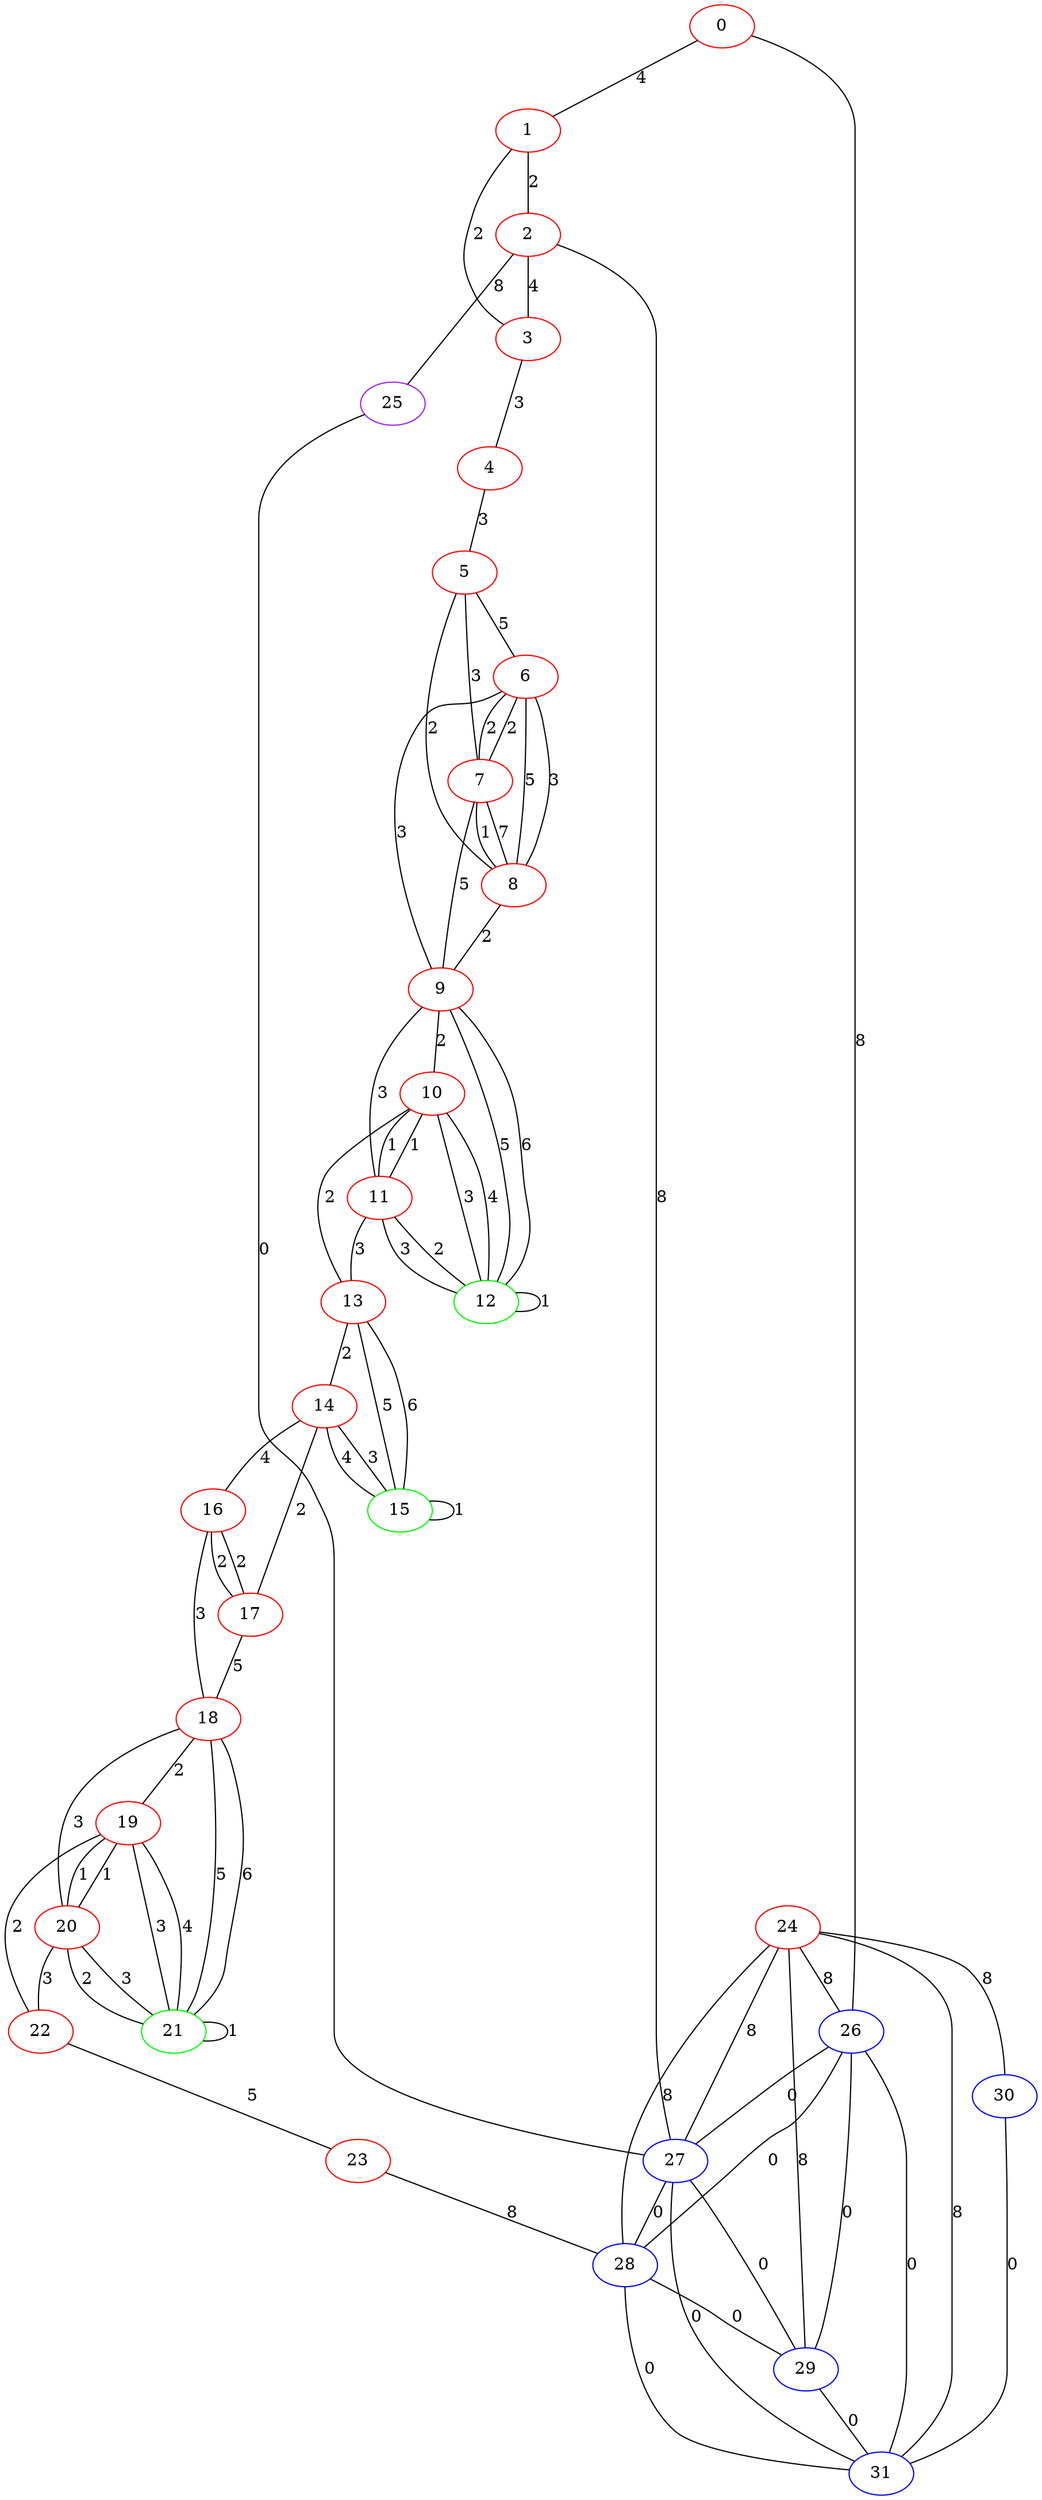 graph "" {
0 [color=red, weight=1];
1 [color=red, weight=1];
2 [color=red, weight=1];
3 [color=red, weight=1];
4 [color=red, weight=1];
5 [color=red, weight=1];
6 [color=red, weight=1];
7 [color=red, weight=1];
8 [color=red, weight=1];
9 [color=red, weight=1];
10 [color=red, weight=1];
11 [color=red, weight=1];
12 [color=green, weight=2];
13 [color=red, weight=1];
14 [color=red, weight=1];
15 [color=green, weight=2];
16 [color=red, weight=1];
17 [color=red, weight=1];
18 [color=red, weight=1];
19 [color=red, weight=1];
20 [color=red, weight=1];
21 [color=green, weight=2];
22 [color=red, weight=1];
23 [color=red, weight=1];
24 [color=red, weight=1];
25 [color=purple, weight=4];
26 [color=blue, weight=3];
27 [color=blue, weight=3];
28 [color=blue, weight=3];
29 [color=blue, weight=3];
30 [color=blue, weight=3];
31 [color=blue, weight=3];
0 -- 1  [key=0, label=4];
0 -- 26  [key=0, label=8];
1 -- 2  [key=0, label=2];
1 -- 3  [key=0, label=2];
2 -- 27  [key=0, label=8];
2 -- 3  [key=0, label=4];
2 -- 25  [key=0, label=8];
3 -- 4  [key=0, label=3];
4 -- 5  [key=0, label=3];
5 -- 8  [key=0, label=2];
5 -- 6  [key=0, label=5];
5 -- 7  [key=0, label=3];
6 -- 8  [key=0, label=5];
6 -- 8  [key=1, label=3];
6 -- 9  [key=0, label=3];
6 -- 7  [key=0, label=2];
6 -- 7  [key=1, label=2];
7 -- 8  [key=0, label=7];
7 -- 8  [key=1, label=1];
7 -- 9  [key=0, label=5];
8 -- 9  [key=0, label=2];
9 -- 10  [key=0, label=2];
9 -- 11  [key=0, label=3];
9 -- 12  [key=0, label=5];
9 -- 12  [key=1, label=6];
10 -- 11  [key=0, label=1];
10 -- 11  [key=1, label=1];
10 -- 12  [key=0, label=3];
10 -- 12  [key=1, label=4];
10 -- 13  [key=0, label=2];
11 -- 12  [key=0, label=2];
11 -- 12  [key=1, label=3];
11 -- 13  [key=0, label=3];
12 -- 12  [key=0, label=1];
13 -- 14  [key=0, label=2];
13 -- 15  [key=0, label=5];
13 -- 15  [key=1, label=6];
14 -- 16  [key=0, label=4];
14 -- 17  [key=0, label=2];
14 -- 15  [key=0, label=3];
14 -- 15  [key=1, label=4];
15 -- 15  [key=0, label=1];
16 -- 17  [key=0, label=2];
16 -- 17  [key=1, label=2];
16 -- 18  [key=0, label=3];
17 -- 18  [key=0, label=5];
18 -- 19  [key=0, label=2];
18 -- 20  [key=0, label=3];
18 -- 21  [key=0, label=5];
18 -- 21  [key=1, label=6];
19 -- 20  [key=0, label=1];
19 -- 20  [key=1, label=1];
19 -- 21  [key=0, label=3];
19 -- 21  [key=1, label=4];
19 -- 22  [key=0, label=2];
20 -- 21  [key=0, label=2];
20 -- 21  [key=1, label=3];
20 -- 22  [key=0, label=3];
21 -- 21  [key=0, label=1];
22 -- 23  [key=0, label=5];
23 -- 28  [key=0, label=8];
24 -- 26  [key=0, label=8];
24 -- 27  [key=0, label=8];
24 -- 28  [key=0, label=8];
24 -- 29  [key=0, label=8];
24 -- 30  [key=0, label=8];
24 -- 31  [key=0, label=8];
25 -- 27  [key=0, label=0];
26 -- 27  [key=0, label=0];
26 -- 28  [key=0, label=0];
26 -- 29  [key=0, label=0];
26 -- 31  [key=0, label=0];
27 -- 28  [key=0, label=0];
27 -- 29  [key=0, label=0];
27 -- 31  [key=0, label=0];
28 -- 29  [key=0, label=0];
28 -- 31  [key=0, label=0];
29 -- 31  [key=0, label=0];
30 -- 31  [key=0, label=0];
}
